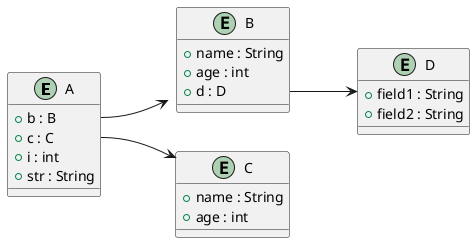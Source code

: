 @startuml

left to right direction

Entity A {
    + b : B
    + c : C
    + i : int
    + str : String
}

Entity B {
    + name : String
    + age : int
    + d : D
}

Entity D {
    + field1 : String
    + field2 : String
}

Entity C {
    + name : String
    + age : int
}

A::b --> B
A::c --> C
B::d --> D

@enduml